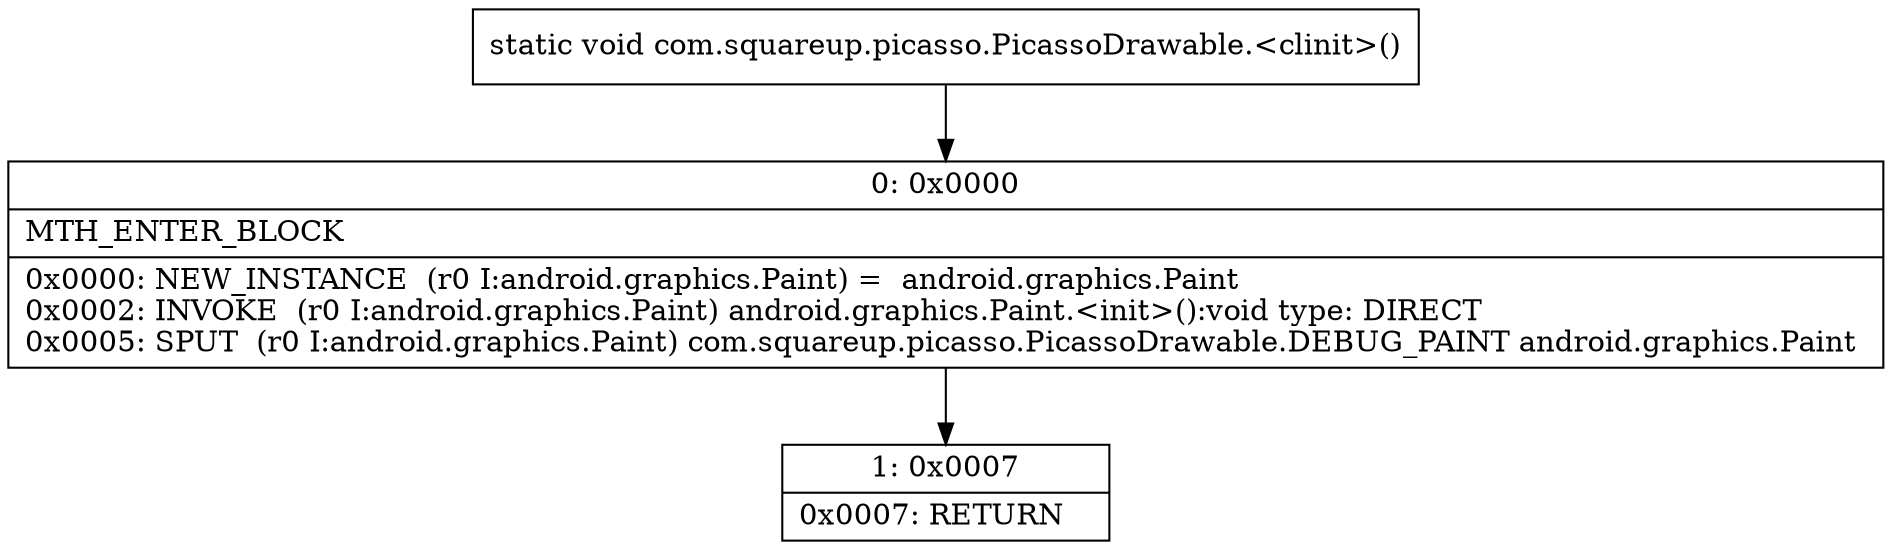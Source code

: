 digraph "CFG forcom.squareup.picasso.PicassoDrawable.\<clinit\>()V" {
Node_0 [shape=record,label="{0\:\ 0x0000|MTH_ENTER_BLOCK\l|0x0000: NEW_INSTANCE  (r0 I:android.graphics.Paint) =  android.graphics.Paint \l0x0002: INVOKE  (r0 I:android.graphics.Paint) android.graphics.Paint.\<init\>():void type: DIRECT \l0x0005: SPUT  (r0 I:android.graphics.Paint) com.squareup.picasso.PicassoDrawable.DEBUG_PAINT android.graphics.Paint \l}"];
Node_1 [shape=record,label="{1\:\ 0x0007|0x0007: RETURN   \l}"];
MethodNode[shape=record,label="{static void com.squareup.picasso.PicassoDrawable.\<clinit\>() }"];
MethodNode -> Node_0;
Node_0 -> Node_1;
}

